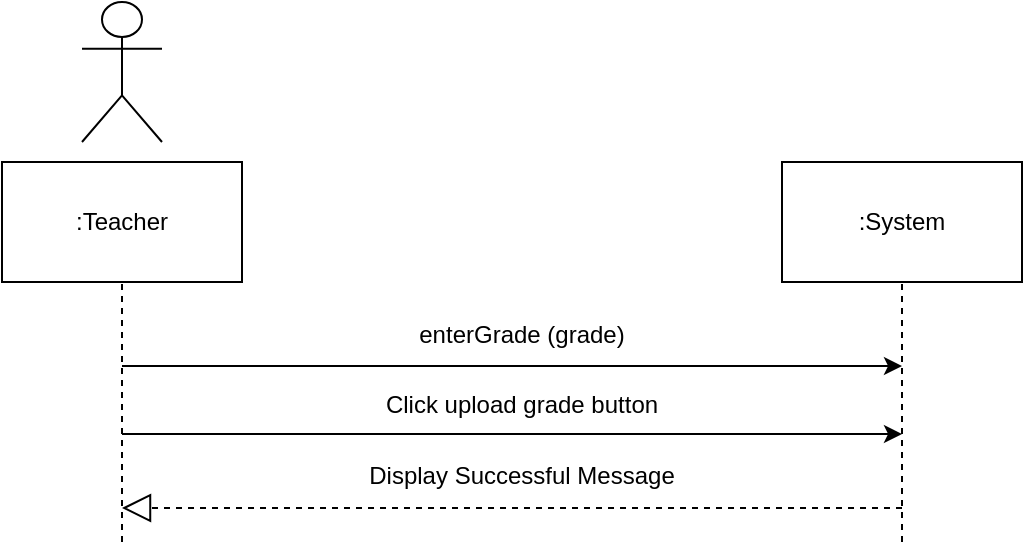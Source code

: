 <mxfile version="10.6.7" type="google"><diagram id="IcVzw2BITQOlLRbUI7hZ" name="Page-1"><mxGraphModel dx="840" dy="452" grid="1" gridSize="10" guides="1" tooltips="1" connect="1" arrows="1" fold="1" page="1" pageScale="1" pageWidth="850" pageHeight="1100" math="0" shadow="0"><root><mxCell id="0"/><mxCell id="1" parent="0"/><mxCell id="_jWNDBMe9TZf5cE4AHFu-1" value="" style="endArrow=none;dashed=1;html=1;entryX=0.5;entryY=1;entryDx=0;entryDy=0;" parent="1" target="_jWNDBMe9TZf5cE4AHFu-3" edge="1"><mxGeometry width="50" height="50" relative="1" as="geometry"><mxPoint x="270" y="310" as="sourcePoint"/><mxPoint x="269.5" y="170" as="targetPoint"/></mxGeometry></mxCell><mxCell id="_jWNDBMe9TZf5cE4AHFu-2" value="Actor" style="shape=umlActor;verticalLabelPosition=bottom;labelBackgroundColor=#ffffff;verticalAlign=top;html=1;outlineConnect=0;noLabel=1;" parent="1" vertex="1"><mxGeometry x="250" y="40" width="40" height="70" as="geometry"/></mxCell><mxCell id="_jWNDBMe9TZf5cE4AHFu-3" value=":Teacher" style="rounded=0;whiteSpace=wrap;html=1;" parent="1" vertex="1"><mxGeometry x="210" y="120" width="120" height="60" as="geometry"/></mxCell><mxCell id="_jWNDBMe9TZf5cE4AHFu-4" value=":System" style="rounded=0;whiteSpace=wrap;html=1;" parent="1" vertex="1"><mxGeometry x="600" y="120" width="120" height="60" as="geometry"/></mxCell><mxCell id="_jWNDBMe9TZf5cE4AHFu-5" value="" style="endArrow=none;dashed=1;html=1;entryX=0.5;entryY=1;entryDx=0;entryDy=0;" parent="1" target="_jWNDBMe9TZf5cE4AHFu-4" edge="1"><mxGeometry width="50" height="50" relative="1" as="geometry"><mxPoint x="660" y="310" as="sourcePoint"/><mxPoint x="700" y="190" as="targetPoint"/></mxGeometry></mxCell><mxCell id="_jWNDBMe9TZf5cE4AHFu-6" value="" style="endArrow=classic;html=1;fontSize=12;" parent="1" edge="1"><mxGeometry width="50" height="50" relative="1" as="geometry"><mxPoint x="270" y="222" as="sourcePoint"/><mxPoint x="660" y="222" as="targetPoint"/></mxGeometry></mxCell><mxCell id="_jWNDBMe9TZf5cE4AHFu-7" value="enterGrade (grade)" style="text;align=center;fontStyle=0;verticalAlign=middle;spacingLeft=3;spacingRight=3;strokeColor=none;rotatable=0;points=[[0,0.5],[1,0.5]];portConstraint=eastwest;fontSize=12;" parent="1" vertex="1"><mxGeometry x="430" y="205" width="80" as="geometry"/></mxCell><mxCell id="_jWNDBMe9TZf5cE4AHFu-8" value="" style="endArrow=classic;html=1;fontSize=12;" parent="1" edge="1"><mxGeometry width="50" height="50" relative="1" as="geometry"><mxPoint x="270" y="256" as="sourcePoint"/><mxPoint x="660" y="256" as="targetPoint"/></mxGeometry></mxCell><mxCell id="_jWNDBMe9TZf5cE4AHFu-9" value="Click upload grade button" style="text;align=center;fontStyle=0;verticalAlign=middle;spacingLeft=3;spacingRight=3;strokeColor=none;rotatable=0;points=[[0,0.5],[1,0.5]];portConstraint=eastwest;fontSize=12;" parent="1" vertex="1"><mxGeometry x="430" y="240" width="80" as="geometry"/></mxCell><mxCell id="_jWNDBMe9TZf5cE4AHFu-10" value="Display Successful Message&#10;" style="text;align=center;fontStyle=0;verticalAlign=middle;spacingLeft=3;spacingRight=3;strokeColor=none;rotatable=0;points=[[0,0.5],[1,0.5]];portConstraint=eastwest;fontSize=12;" parent="1" vertex="1"><mxGeometry x="430" y="278" width="80" height="10" as="geometry"/></mxCell><mxCell id="_jWNDBMe9TZf5cE4AHFu-11" value="" style="endArrow=block;dashed=1;endFill=0;endSize=12;html=1;" parent="1" edge="1"><mxGeometry width="160" relative="1" as="geometry"><mxPoint x="660" y="293" as="sourcePoint"/><mxPoint x="270" y="293" as="targetPoint"/></mxGeometry></mxCell></root></mxGraphModel></diagram></mxfile>